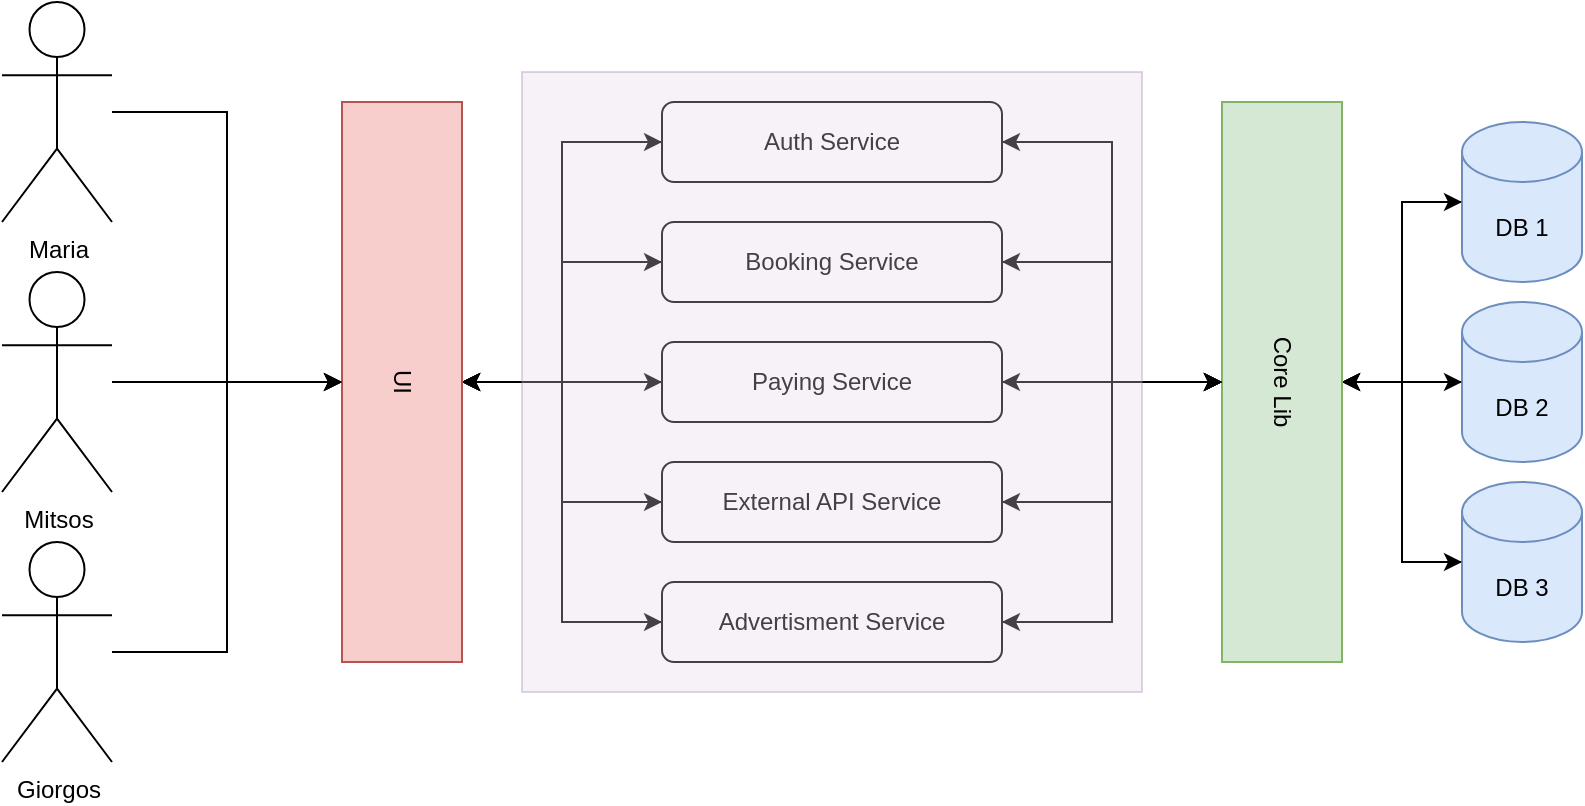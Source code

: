 <mxfile version="22.1.11" type="github">
  <diagram name="Page-1" id="fmqiY6qaehvYOJ54ily-">
    <mxGraphModel dx="2074" dy="1140" grid="1" gridSize="10" guides="1" tooltips="1" connect="1" arrows="1" fold="1" page="1" pageScale="1" pageWidth="850" pageHeight="1100" math="0" shadow="0">
      <root>
        <mxCell id="0" />
        <mxCell id="1" parent="0" />
        <mxCell id="1bwolzDRPxHdKVG914XL-31" style="edgeStyle=orthogonalEdgeStyle;rounded=0;orthogonalLoop=1;jettySize=auto;html=1;" edge="1" parent="1" source="1bwolzDRPxHdKVG914XL-1" target="1bwolzDRPxHdKVG914XL-25">
          <mxGeometry relative="1" as="geometry" />
        </mxCell>
        <mxCell id="1bwolzDRPxHdKVG914XL-1" value="Mitsos" style="shape=umlActor;verticalLabelPosition=bottom;verticalAlign=top;html=1;outlineConnect=0;" vertex="1" parent="1">
          <mxGeometry x="40" y="445" width="55" height="110" as="geometry" />
        </mxCell>
        <mxCell id="1bwolzDRPxHdKVG914XL-9" style="edgeStyle=orthogonalEdgeStyle;rounded=0;orthogonalLoop=1;jettySize=auto;html=1;" edge="1" parent="1" source="1bwolzDRPxHdKVG914XL-4" target="1bwolzDRPxHdKVG914XL-7">
          <mxGeometry relative="1" as="geometry" />
        </mxCell>
        <mxCell id="1bwolzDRPxHdKVG914XL-4" value="DB 1" style="shape=cylinder3;whiteSpace=wrap;html=1;boundedLbl=1;backgroundOutline=1;size=15;fillColor=#dae8fc;strokeColor=#6c8ebf;" vertex="1" parent="1">
          <mxGeometry x="770" y="370" width="60" height="80" as="geometry" />
        </mxCell>
        <mxCell id="1bwolzDRPxHdKVG914XL-8" style="edgeStyle=orthogonalEdgeStyle;rounded=0;orthogonalLoop=1;jettySize=auto;html=1;" edge="1" parent="1" source="1bwolzDRPxHdKVG914XL-5" target="1bwolzDRPxHdKVG914XL-7">
          <mxGeometry relative="1" as="geometry" />
        </mxCell>
        <mxCell id="1bwolzDRPxHdKVG914XL-5" value="DB 2" style="shape=cylinder3;whiteSpace=wrap;html=1;boundedLbl=1;backgroundOutline=1;size=15;fillColor=#dae8fc;strokeColor=#6c8ebf;" vertex="1" parent="1">
          <mxGeometry x="770" y="460" width="60" height="80" as="geometry" />
        </mxCell>
        <mxCell id="1bwolzDRPxHdKVG914XL-10" style="edgeStyle=orthogonalEdgeStyle;rounded=0;orthogonalLoop=1;jettySize=auto;html=1;" edge="1" parent="1" source="1bwolzDRPxHdKVG914XL-6" target="1bwolzDRPxHdKVG914XL-7">
          <mxGeometry relative="1" as="geometry" />
        </mxCell>
        <mxCell id="1bwolzDRPxHdKVG914XL-6" value="DB 3" style="shape=cylinder3;whiteSpace=wrap;html=1;boundedLbl=1;backgroundOutline=1;size=15;fillColor=#dae8fc;strokeColor=#6c8ebf;" vertex="1" parent="1">
          <mxGeometry x="770" y="550" width="60" height="80" as="geometry" />
        </mxCell>
        <mxCell id="1bwolzDRPxHdKVG914XL-16" style="edgeStyle=orthogonalEdgeStyle;rounded=0;orthogonalLoop=1;jettySize=auto;html=1;" edge="1" parent="1" source="1bwolzDRPxHdKVG914XL-7" target="1bwolzDRPxHdKVG914XL-13">
          <mxGeometry relative="1" as="geometry" />
        </mxCell>
        <mxCell id="1bwolzDRPxHdKVG914XL-17" style="edgeStyle=orthogonalEdgeStyle;rounded=0;orthogonalLoop=1;jettySize=auto;html=1;" edge="1" parent="1" source="1bwolzDRPxHdKVG914XL-7" target="1bwolzDRPxHdKVG914XL-12">
          <mxGeometry relative="1" as="geometry" />
        </mxCell>
        <mxCell id="1bwolzDRPxHdKVG914XL-18" style="edgeStyle=orthogonalEdgeStyle;rounded=0;orthogonalLoop=1;jettySize=auto;html=1;" edge="1" parent="1" source="1bwolzDRPxHdKVG914XL-7" target="1bwolzDRPxHdKVG914XL-11">
          <mxGeometry relative="1" as="geometry" />
        </mxCell>
        <mxCell id="1bwolzDRPxHdKVG914XL-19" style="edgeStyle=orthogonalEdgeStyle;rounded=0;orthogonalLoop=1;jettySize=auto;html=1;" edge="1" parent="1" source="1bwolzDRPxHdKVG914XL-7" target="1bwolzDRPxHdKVG914XL-14">
          <mxGeometry relative="1" as="geometry" />
        </mxCell>
        <mxCell id="1bwolzDRPxHdKVG914XL-20" style="edgeStyle=orthogonalEdgeStyle;rounded=0;orthogonalLoop=1;jettySize=auto;html=1;" edge="1" parent="1" source="1bwolzDRPxHdKVG914XL-7" target="1bwolzDRPxHdKVG914XL-15">
          <mxGeometry relative="1" as="geometry" />
        </mxCell>
        <mxCell id="1bwolzDRPxHdKVG914XL-22" style="edgeStyle=orthogonalEdgeStyle;rounded=0;orthogonalLoop=1;jettySize=auto;html=1;" edge="1" parent="1" source="1bwolzDRPxHdKVG914XL-7" target="1bwolzDRPxHdKVG914XL-5">
          <mxGeometry relative="1" as="geometry" />
        </mxCell>
        <mxCell id="1bwolzDRPxHdKVG914XL-44" style="edgeStyle=orthogonalEdgeStyle;rounded=0;orthogonalLoop=1;jettySize=auto;html=1;" edge="1" parent="1" source="1bwolzDRPxHdKVG914XL-7" target="1bwolzDRPxHdKVG914XL-6">
          <mxGeometry relative="1" as="geometry" />
        </mxCell>
        <mxCell id="1bwolzDRPxHdKVG914XL-45" style="edgeStyle=orthogonalEdgeStyle;rounded=0;orthogonalLoop=1;jettySize=auto;html=1;" edge="1" parent="1" source="1bwolzDRPxHdKVG914XL-7" target="1bwolzDRPxHdKVG914XL-4">
          <mxGeometry relative="1" as="geometry" />
        </mxCell>
        <mxCell id="1bwolzDRPxHdKVG914XL-7" value="Core Lib" style="rounded=0;whiteSpace=wrap;html=1;rotation=90;fillColor=#d5e8d4;strokeColor=#82b366;" vertex="1" parent="1">
          <mxGeometry x="540" y="470" width="280" height="60" as="geometry" />
        </mxCell>
        <mxCell id="1bwolzDRPxHdKVG914XL-26" style="edgeStyle=orthogonalEdgeStyle;rounded=0;orthogonalLoop=1;jettySize=auto;html=1;" edge="1" parent="1" source="1bwolzDRPxHdKVG914XL-11" target="1bwolzDRPxHdKVG914XL-25">
          <mxGeometry relative="1" as="geometry" />
        </mxCell>
        <mxCell id="1bwolzDRPxHdKVG914XL-42" style="edgeStyle=orthogonalEdgeStyle;rounded=0;orthogonalLoop=1;jettySize=auto;html=1;" edge="1" parent="1" source="1bwolzDRPxHdKVG914XL-11" target="1bwolzDRPxHdKVG914XL-7">
          <mxGeometry relative="1" as="geometry" />
        </mxCell>
        <mxCell id="1bwolzDRPxHdKVG914XL-11" value="Auth Service" style="rounded=1;whiteSpace=wrap;html=1;" vertex="1" parent="1">
          <mxGeometry x="370" y="360" width="170" height="40" as="geometry" />
        </mxCell>
        <mxCell id="1bwolzDRPxHdKVG914XL-27" style="edgeStyle=orthogonalEdgeStyle;rounded=0;orthogonalLoop=1;jettySize=auto;html=1;" edge="1" parent="1" source="1bwolzDRPxHdKVG914XL-12" target="1bwolzDRPxHdKVG914XL-25">
          <mxGeometry relative="1" as="geometry" />
        </mxCell>
        <mxCell id="1bwolzDRPxHdKVG914XL-41" style="edgeStyle=orthogonalEdgeStyle;rounded=0;orthogonalLoop=1;jettySize=auto;html=1;" edge="1" parent="1" source="1bwolzDRPxHdKVG914XL-12" target="1bwolzDRPxHdKVG914XL-7">
          <mxGeometry relative="1" as="geometry" />
        </mxCell>
        <mxCell id="1bwolzDRPxHdKVG914XL-12" value="Booking Service" style="rounded=1;whiteSpace=wrap;html=1;" vertex="1" parent="1">
          <mxGeometry x="370" y="420" width="170" height="40" as="geometry" />
        </mxCell>
        <mxCell id="1bwolzDRPxHdKVG914XL-28" style="edgeStyle=orthogonalEdgeStyle;rounded=0;orthogonalLoop=1;jettySize=auto;html=1;" edge="1" parent="1" source="1bwolzDRPxHdKVG914XL-13" target="1bwolzDRPxHdKVG914XL-25">
          <mxGeometry relative="1" as="geometry" />
        </mxCell>
        <mxCell id="1bwolzDRPxHdKVG914XL-40" style="edgeStyle=orthogonalEdgeStyle;rounded=0;orthogonalLoop=1;jettySize=auto;html=1;" edge="1" parent="1" source="1bwolzDRPxHdKVG914XL-13" target="1bwolzDRPxHdKVG914XL-7">
          <mxGeometry relative="1" as="geometry" />
        </mxCell>
        <mxCell id="1bwolzDRPxHdKVG914XL-13" value="Paying Service" style="rounded=1;whiteSpace=wrap;html=1;" vertex="1" parent="1">
          <mxGeometry x="370" y="480" width="170" height="40" as="geometry" />
        </mxCell>
        <mxCell id="1bwolzDRPxHdKVG914XL-29" style="edgeStyle=orthogonalEdgeStyle;rounded=0;orthogonalLoop=1;jettySize=auto;html=1;" edge="1" parent="1" source="1bwolzDRPxHdKVG914XL-14" target="1bwolzDRPxHdKVG914XL-25">
          <mxGeometry relative="1" as="geometry" />
        </mxCell>
        <mxCell id="1bwolzDRPxHdKVG914XL-39" style="edgeStyle=orthogonalEdgeStyle;rounded=0;orthogonalLoop=1;jettySize=auto;html=1;" edge="1" parent="1" source="1bwolzDRPxHdKVG914XL-14" target="1bwolzDRPxHdKVG914XL-7">
          <mxGeometry relative="1" as="geometry" />
        </mxCell>
        <mxCell id="1bwolzDRPxHdKVG914XL-14" value="External API Service" style="rounded=1;whiteSpace=wrap;html=1;" vertex="1" parent="1">
          <mxGeometry x="370" y="540" width="170" height="40" as="geometry" />
        </mxCell>
        <mxCell id="1bwolzDRPxHdKVG914XL-30" style="edgeStyle=orthogonalEdgeStyle;rounded=0;orthogonalLoop=1;jettySize=auto;html=1;entryX=0.5;entryY=0;entryDx=0;entryDy=0;" edge="1" parent="1" source="1bwolzDRPxHdKVG914XL-15" target="1bwolzDRPxHdKVG914XL-25">
          <mxGeometry relative="1" as="geometry" />
        </mxCell>
        <mxCell id="1bwolzDRPxHdKVG914XL-38" style="edgeStyle=orthogonalEdgeStyle;rounded=0;orthogonalLoop=1;jettySize=auto;html=1;entryX=0.5;entryY=1;entryDx=0;entryDy=0;" edge="1" parent="1" source="1bwolzDRPxHdKVG914XL-15" target="1bwolzDRPxHdKVG914XL-7">
          <mxGeometry relative="1" as="geometry" />
        </mxCell>
        <mxCell id="1bwolzDRPxHdKVG914XL-15" value="Advertisment Service" style="rounded=1;whiteSpace=wrap;html=1;" vertex="1" parent="1">
          <mxGeometry x="370" y="600" width="170" height="40" as="geometry" />
        </mxCell>
        <mxCell id="1bwolzDRPxHdKVG914XL-32" style="edgeStyle=orthogonalEdgeStyle;rounded=0;orthogonalLoop=1;jettySize=auto;html=1;" edge="1" parent="1" source="1bwolzDRPxHdKVG914XL-25" target="1bwolzDRPxHdKVG914XL-11">
          <mxGeometry relative="1" as="geometry" />
        </mxCell>
        <mxCell id="1bwolzDRPxHdKVG914XL-33" style="edgeStyle=orthogonalEdgeStyle;rounded=0;orthogonalLoop=1;jettySize=auto;html=1;" edge="1" parent="1" source="1bwolzDRPxHdKVG914XL-25" target="1bwolzDRPxHdKVG914XL-12">
          <mxGeometry relative="1" as="geometry" />
        </mxCell>
        <mxCell id="1bwolzDRPxHdKVG914XL-34" style="edgeStyle=orthogonalEdgeStyle;rounded=0;orthogonalLoop=1;jettySize=auto;html=1;" edge="1" parent="1" source="1bwolzDRPxHdKVG914XL-25" target="1bwolzDRPxHdKVG914XL-13">
          <mxGeometry relative="1" as="geometry" />
        </mxCell>
        <mxCell id="1bwolzDRPxHdKVG914XL-36" style="edgeStyle=orthogonalEdgeStyle;rounded=0;orthogonalLoop=1;jettySize=auto;html=1;" edge="1" parent="1" source="1bwolzDRPxHdKVG914XL-25" target="1bwolzDRPxHdKVG914XL-14">
          <mxGeometry relative="1" as="geometry" />
        </mxCell>
        <mxCell id="1bwolzDRPxHdKVG914XL-37" style="edgeStyle=orthogonalEdgeStyle;rounded=0;orthogonalLoop=1;jettySize=auto;html=1;" edge="1" parent="1" source="1bwolzDRPxHdKVG914XL-25" target="1bwolzDRPxHdKVG914XL-15">
          <mxGeometry relative="1" as="geometry" />
        </mxCell>
        <mxCell id="1bwolzDRPxHdKVG914XL-25" value="UI" style="rounded=0;whiteSpace=wrap;html=1;rotation=90;fillColor=#f8cecc;strokeColor=#b85450;" vertex="1" parent="1">
          <mxGeometry x="100" y="470" width="280" height="60" as="geometry" />
        </mxCell>
        <mxCell id="1bwolzDRPxHdKVG914XL-43" value="" style="whiteSpace=wrap;html=1;aspect=fixed;fillStyle=auto;opacity=30;fillColor=#e1d5e7;strokeColor=#9673a6;" vertex="1" parent="1">
          <mxGeometry x="300" y="345" width="310" height="310" as="geometry" />
        </mxCell>
        <mxCell id="1bwolzDRPxHdKVG914XL-50" style="edgeStyle=orthogonalEdgeStyle;rounded=0;orthogonalLoop=1;jettySize=auto;html=1;entryX=0.5;entryY=1;entryDx=0;entryDy=0;" edge="1" parent="1" source="1bwolzDRPxHdKVG914XL-47" target="1bwolzDRPxHdKVG914XL-25">
          <mxGeometry relative="1" as="geometry" />
        </mxCell>
        <mxCell id="1bwolzDRPxHdKVG914XL-47" value="Giorgos" style="shape=umlActor;verticalLabelPosition=bottom;verticalAlign=top;html=1;outlineConnect=0;" vertex="1" parent="1">
          <mxGeometry x="40" y="580" width="55" height="110" as="geometry" />
        </mxCell>
        <mxCell id="1bwolzDRPxHdKVG914XL-51" style="edgeStyle=orthogonalEdgeStyle;rounded=0;orthogonalLoop=1;jettySize=auto;html=1;entryX=0.5;entryY=1;entryDx=0;entryDy=0;" edge="1" parent="1" source="1bwolzDRPxHdKVG914XL-48" target="1bwolzDRPxHdKVG914XL-25">
          <mxGeometry relative="1" as="geometry" />
        </mxCell>
        <mxCell id="1bwolzDRPxHdKVG914XL-48" value="Maria" style="shape=umlActor;verticalLabelPosition=bottom;verticalAlign=top;html=1;outlineConnect=0;" vertex="1" parent="1">
          <mxGeometry x="40" y="310" width="55" height="110" as="geometry" />
        </mxCell>
      </root>
    </mxGraphModel>
  </diagram>
</mxfile>

